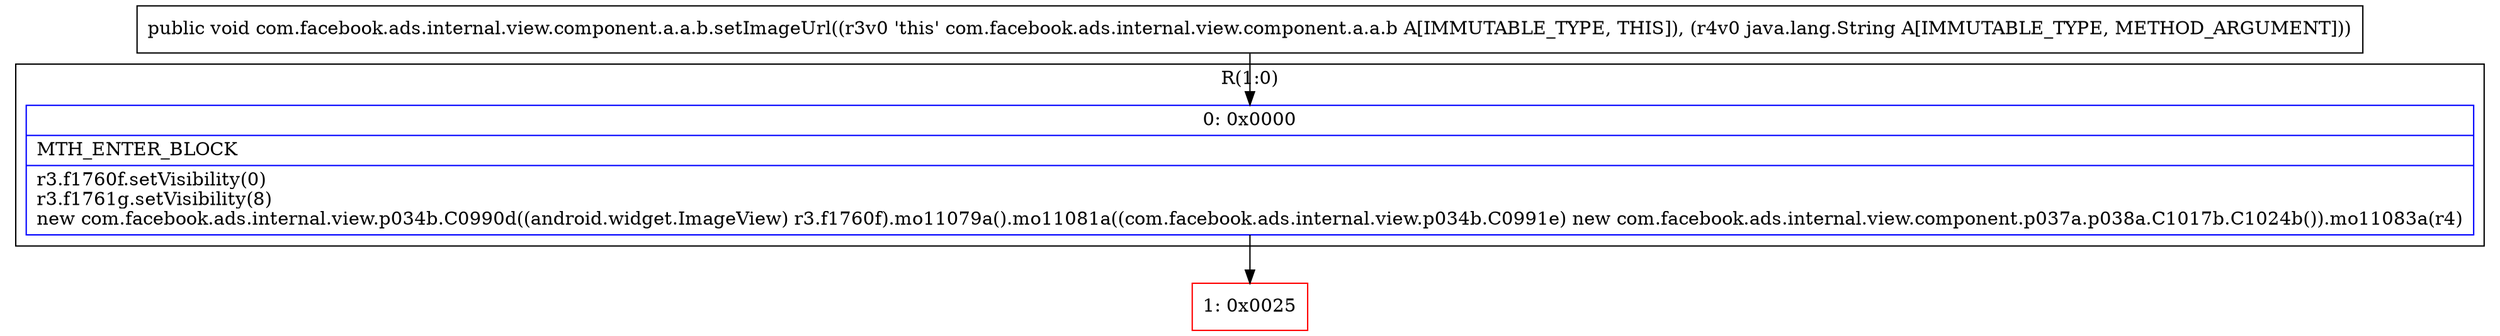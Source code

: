 digraph "CFG forcom.facebook.ads.internal.view.component.a.a.b.setImageUrl(Ljava\/lang\/String;)V" {
subgraph cluster_Region_281720504 {
label = "R(1:0)";
node [shape=record,color=blue];
Node_0 [shape=record,label="{0\:\ 0x0000|MTH_ENTER_BLOCK\l|r3.f1760f.setVisibility(0)\lr3.f1761g.setVisibility(8)\lnew com.facebook.ads.internal.view.p034b.C0990d((android.widget.ImageView) r3.f1760f).mo11079a().mo11081a((com.facebook.ads.internal.view.p034b.C0991e) new com.facebook.ads.internal.view.component.p037a.p038a.C1017b.C1024b()).mo11083a(r4)\l}"];
}
Node_1 [shape=record,color=red,label="{1\:\ 0x0025}"];
MethodNode[shape=record,label="{public void com.facebook.ads.internal.view.component.a.a.b.setImageUrl((r3v0 'this' com.facebook.ads.internal.view.component.a.a.b A[IMMUTABLE_TYPE, THIS]), (r4v0 java.lang.String A[IMMUTABLE_TYPE, METHOD_ARGUMENT])) }"];
MethodNode -> Node_0;
Node_0 -> Node_1;
}

